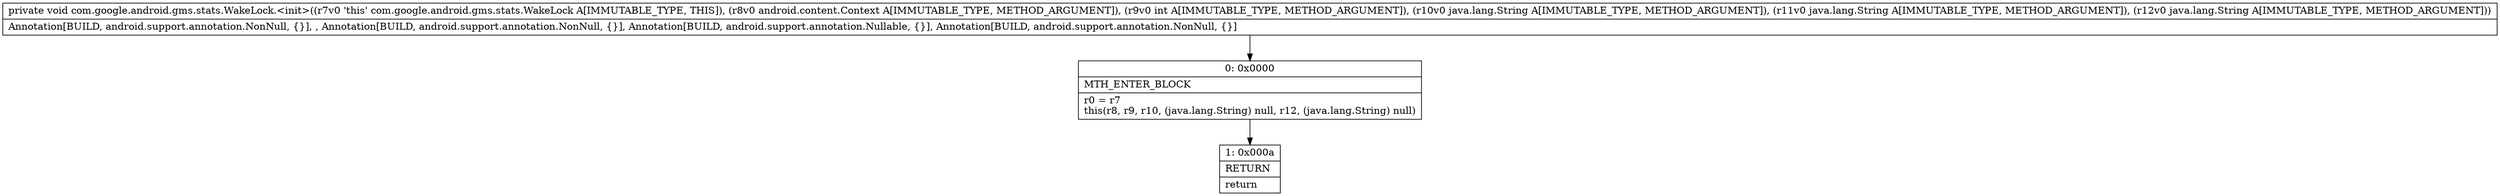 digraph "CFG forcom.google.android.gms.stats.WakeLock.\<init\>(Landroid\/content\/Context;ILjava\/lang\/String;Ljava\/lang\/String;Ljava\/lang\/String;)V" {
Node_0 [shape=record,label="{0\:\ 0x0000|MTH_ENTER_BLOCK\l|r0 = r7\lthis(r8, r9, r10, (java.lang.String) null, r12, (java.lang.String) null)\l}"];
Node_1 [shape=record,label="{1\:\ 0x000a|RETURN\l|return\l}"];
MethodNode[shape=record,label="{private void com.google.android.gms.stats.WakeLock.\<init\>((r7v0 'this' com.google.android.gms.stats.WakeLock A[IMMUTABLE_TYPE, THIS]), (r8v0 android.content.Context A[IMMUTABLE_TYPE, METHOD_ARGUMENT]), (r9v0 int A[IMMUTABLE_TYPE, METHOD_ARGUMENT]), (r10v0 java.lang.String A[IMMUTABLE_TYPE, METHOD_ARGUMENT]), (r11v0 java.lang.String A[IMMUTABLE_TYPE, METHOD_ARGUMENT]), (r12v0 java.lang.String A[IMMUTABLE_TYPE, METHOD_ARGUMENT]))  | Annotation[BUILD, android.support.annotation.NonNull, \{\}], , Annotation[BUILD, android.support.annotation.NonNull, \{\}], Annotation[BUILD, android.support.annotation.Nullable, \{\}], Annotation[BUILD, android.support.annotation.NonNull, \{\}]\l}"];
MethodNode -> Node_0;
Node_0 -> Node_1;
}

